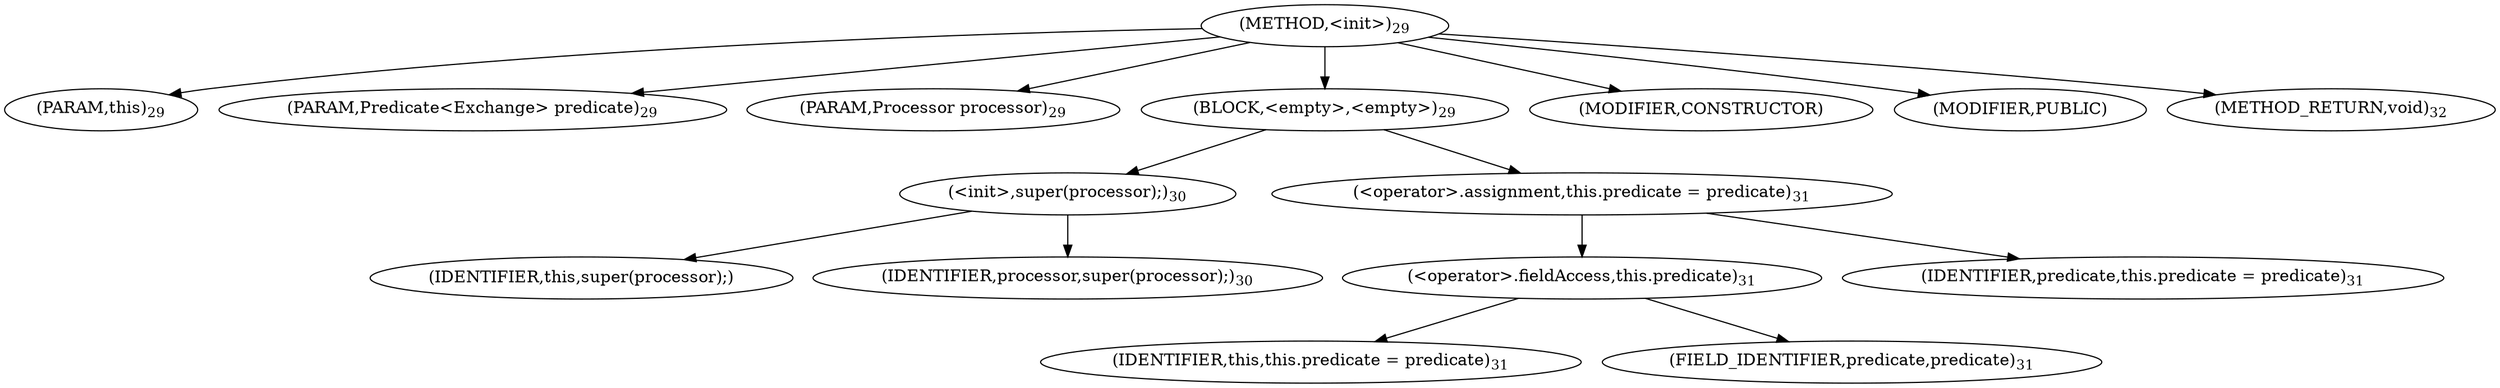 digraph "&lt;init&gt;" {  
"15" [label = <(METHOD,&lt;init&gt;)<SUB>29</SUB>> ]
"4" [label = <(PARAM,this)<SUB>29</SUB>> ]
"16" [label = <(PARAM,Predicate&lt;Exchange&gt; predicate)<SUB>29</SUB>> ]
"17" [label = <(PARAM,Processor processor)<SUB>29</SUB>> ]
"18" [label = <(BLOCK,&lt;empty&gt;,&lt;empty&gt;)<SUB>29</SUB>> ]
"19" [label = <(&lt;init&gt;,super(processor);)<SUB>30</SUB>> ]
"3" [label = <(IDENTIFIER,this,super(processor);)> ]
"20" [label = <(IDENTIFIER,processor,super(processor);)<SUB>30</SUB>> ]
"21" [label = <(&lt;operator&gt;.assignment,this.predicate = predicate)<SUB>31</SUB>> ]
"22" [label = <(&lt;operator&gt;.fieldAccess,this.predicate)<SUB>31</SUB>> ]
"5" [label = <(IDENTIFIER,this,this.predicate = predicate)<SUB>31</SUB>> ]
"23" [label = <(FIELD_IDENTIFIER,predicate,predicate)<SUB>31</SUB>> ]
"24" [label = <(IDENTIFIER,predicate,this.predicate = predicate)<SUB>31</SUB>> ]
"25" [label = <(MODIFIER,CONSTRUCTOR)> ]
"26" [label = <(MODIFIER,PUBLIC)> ]
"27" [label = <(METHOD_RETURN,void)<SUB>32</SUB>> ]
  "15" -> "4" 
  "15" -> "16" 
  "15" -> "17" 
  "15" -> "18" 
  "15" -> "25" 
  "15" -> "26" 
  "15" -> "27" 
  "18" -> "19" 
  "18" -> "21" 
  "19" -> "3" 
  "19" -> "20" 
  "21" -> "22" 
  "21" -> "24" 
  "22" -> "5" 
  "22" -> "23" 
}
